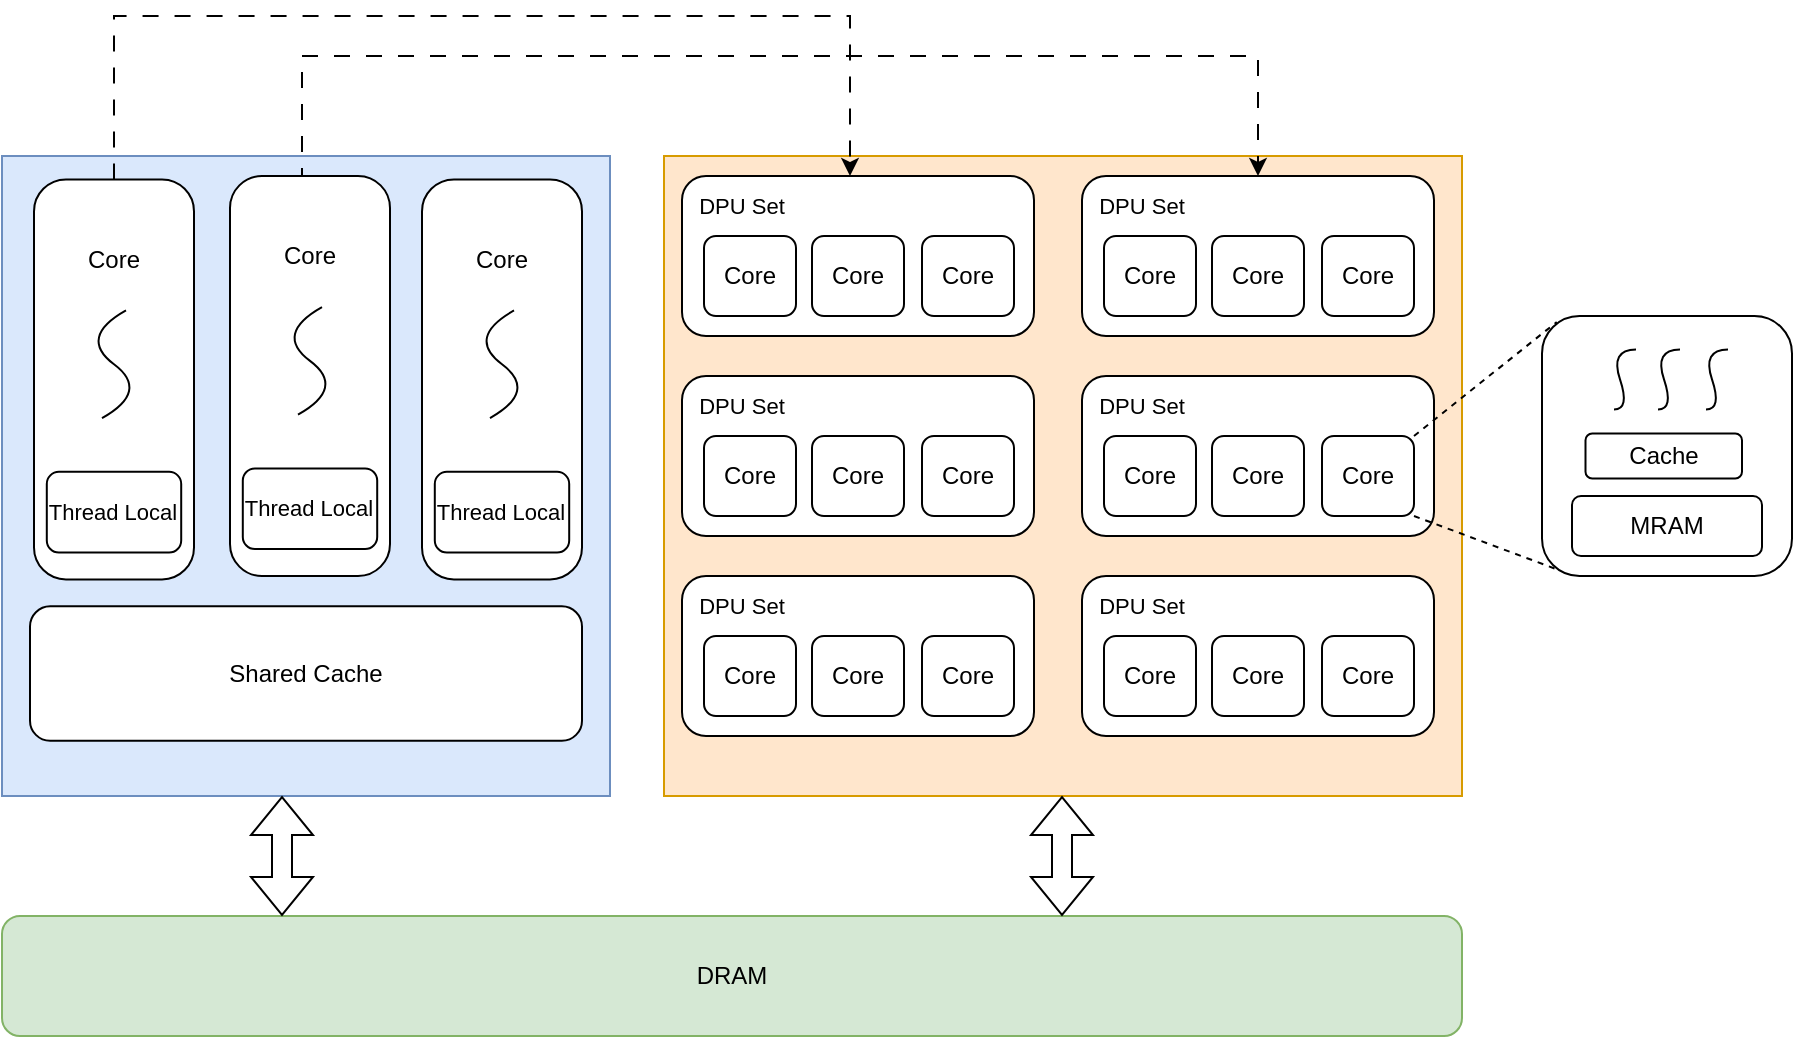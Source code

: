 <mxfile version="21.3.7" type="github">
  <diagram name="第 1 页" id="YpV4BYqwXD7lAimq6Zw4">
    <mxGraphModel dx="1006" dy="518" grid="1" gridSize="10" guides="1" tooltips="1" connect="1" arrows="1" fold="1" page="1" pageScale="1" pageWidth="827" pageHeight="1169" math="0" shadow="0">
      <root>
        <mxCell id="0" />
        <mxCell id="1" parent="0" />
        <mxCell id="1cPQjbSQhpeD4azFQnfo-101" value="" style="rounded=0;whiteSpace=wrap;html=1;fillColor=#ffe6cc;strokeColor=#d79b00;" parent="1" vertex="1">
          <mxGeometry x="371" y="220" width="399" height="320" as="geometry" />
        </mxCell>
        <mxCell id="1cPQjbSQhpeD4azFQnfo-99" value="" style="rounded=0;whiteSpace=wrap;html=1;fillColor=#dae8fc;strokeColor=#6c8ebf;" parent="1" vertex="1">
          <mxGeometry x="40" y="220" width="304" height="320" as="geometry" />
        </mxCell>
        <mxCell id="siJhHcLZKbI5iKl3aMoU-2" value="Shared Cache" style="rounded=1;whiteSpace=wrap;html=1;" parent="1" vertex="1">
          <mxGeometry x="54" y="445.172" width="276" height="67.241" as="geometry" />
        </mxCell>
        <mxCell id="1cPQjbSQhpeD4azFQnfo-12" value="DRAM" style="rounded=1;whiteSpace=wrap;html=1;fillColor=#d5e8d4;strokeColor=#82b366;" parent="1" vertex="1">
          <mxGeometry x="40" y="600" width="730" height="60" as="geometry" />
        </mxCell>
        <mxCell id="1cPQjbSQhpeD4azFQnfo-16" value="" style="group" parent="1" vertex="1" connectable="0">
          <mxGeometry x="56" y="231.72" width="80" height="200.0" as="geometry" />
        </mxCell>
        <mxCell id="siJhHcLZKbI5iKl3aMoU-3" value="Core" style="rounded=1;whiteSpace=wrap;html=1;spacingTop=0;spacingBottom=120;arcSize=20;spacingLeft=0;" parent="1cPQjbSQhpeD4azFQnfo-16" vertex="1">
          <mxGeometry width="80" height="200" as="geometry" />
        </mxCell>
        <mxCell id="1cPQjbSQhpeD4azFQnfo-1" value="&lt;font style=&quot;font-size: 11px;&quot;&gt;Thread Local&lt;/font&gt;" style="rounded=1;whiteSpace=wrap;html=1;fontSize=6;" parent="1cPQjbSQhpeD4azFQnfo-16" vertex="1">
          <mxGeometry x="6.4" y="146.211" width="67.2" height="40.345" as="geometry" />
        </mxCell>
        <mxCell id="1cPQjbSQhpeD4azFQnfo-2" value="" style="curved=1;endArrow=none;html=1;rounded=0;endFill=0;" parent="1cPQjbSQhpeD4azFQnfo-16" edge="1">
          <mxGeometry width="50" height="50" relative="1" as="geometry">
            <mxPoint x="34" y="119.314" as="sourcePoint" />
            <mxPoint x="46" y="65.521" as="targetPoint" />
            <Array as="points">
              <mxPoint x="58" y="105.866" />
              <mxPoint x="22" y="78.97" />
            </Array>
          </mxGeometry>
        </mxCell>
        <mxCell id="1cPQjbSQhpeD4azFQnfo-17" value="" style="group" parent="1" vertex="1" connectable="0">
          <mxGeometry x="154" y="230" width="80" height="200.0" as="geometry" />
        </mxCell>
        <mxCell id="1cPQjbSQhpeD4azFQnfo-18" value="Core" style="rounded=1;whiteSpace=wrap;html=1;spacingTop=0;spacingBottom=120;arcSize=20;spacingLeft=0;" parent="1cPQjbSQhpeD4azFQnfo-17" vertex="1">
          <mxGeometry width="80" height="200" as="geometry" />
        </mxCell>
        <mxCell id="1cPQjbSQhpeD4azFQnfo-19" value="&lt;font style=&quot;font-size: 11px;&quot;&gt;Thread Local&lt;/font&gt;" style="rounded=1;whiteSpace=wrap;html=1;fontSize=6;" parent="1cPQjbSQhpeD4azFQnfo-17" vertex="1">
          <mxGeometry x="6.4" y="146.211" width="67.2" height="40.345" as="geometry" />
        </mxCell>
        <mxCell id="1cPQjbSQhpeD4azFQnfo-20" value="" style="curved=1;endArrow=none;html=1;rounded=0;endFill=0;" parent="1cPQjbSQhpeD4azFQnfo-17" edge="1">
          <mxGeometry width="50" height="50" relative="1" as="geometry">
            <mxPoint x="34" y="119.314" as="sourcePoint" />
            <mxPoint x="46" y="65.521" as="targetPoint" />
            <Array as="points">
              <mxPoint x="58" y="105.866" />
              <mxPoint x="22" y="78.97" />
            </Array>
          </mxGeometry>
        </mxCell>
        <mxCell id="1cPQjbSQhpeD4azFQnfo-21" value="" style="group" parent="1" vertex="1" connectable="0">
          <mxGeometry x="250" y="231.72" width="80" height="200.0" as="geometry" />
        </mxCell>
        <mxCell id="1cPQjbSQhpeD4azFQnfo-22" value="Core" style="rounded=1;whiteSpace=wrap;html=1;spacingTop=0;spacingBottom=120;arcSize=20;spacingLeft=0;" parent="1cPQjbSQhpeD4azFQnfo-21" vertex="1">
          <mxGeometry width="80" height="200" as="geometry" />
        </mxCell>
        <mxCell id="1cPQjbSQhpeD4azFQnfo-23" value="&lt;font style=&quot;font-size: 11px;&quot;&gt;Thread Local&lt;/font&gt;" style="rounded=1;whiteSpace=wrap;html=1;fontSize=6;" parent="1cPQjbSQhpeD4azFQnfo-21" vertex="1">
          <mxGeometry x="6.4" y="146.211" width="67.2" height="40.345" as="geometry" />
        </mxCell>
        <mxCell id="1cPQjbSQhpeD4azFQnfo-24" value="" style="curved=1;endArrow=none;html=1;rounded=0;endFill=0;" parent="1cPQjbSQhpeD4azFQnfo-21" edge="1">
          <mxGeometry width="50" height="50" relative="1" as="geometry">
            <mxPoint x="34" y="119.314" as="sourcePoint" />
            <mxPoint x="46" y="65.521" as="targetPoint" />
            <Array as="points">
              <mxPoint x="58" y="105.866" />
              <mxPoint x="22" y="78.97" />
            </Array>
          </mxGeometry>
        </mxCell>
        <mxCell id="1cPQjbSQhpeD4azFQnfo-42" value="" style="group" parent="1" vertex="1" connectable="0">
          <mxGeometry x="380" y="230" width="176" height="80" as="geometry" />
        </mxCell>
        <mxCell id="1cPQjbSQhpeD4azFQnfo-15" value="" style="rounded=1;whiteSpace=wrap;html=1;movable=1;resizable=1;rotatable=1;deletable=1;editable=1;locked=0;connectable=1;" parent="1cPQjbSQhpeD4azFQnfo-42" vertex="1">
          <mxGeometry width="176" height="80" as="geometry" />
        </mxCell>
        <mxCell id="1cPQjbSQhpeD4azFQnfo-26" value="&lt;font style=&quot;font-size: 11px;&quot;&gt;DPU Set&lt;/font&gt;" style="text;html=1;strokeColor=none;fillColor=none;align=center;verticalAlign=middle;whiteSpace=wrap;rounded=0;fontSize=8;" parent="1cPQjbSQhpeD4azFQnfo-42" vertex="1">
          <mxGeometry width="60" height="30" as="geometry" />
        </mxCell>
        <mxCell id="1cPQjbSQhpeD4azFQnfo-27" value="Core" style="rounded=1;whiteSpace=wrap;html=1;" parent="1cPQjbSQhpeD4azFQnfo-42" vertex="1">
          <mxGeometry x="11" y="30" width="46" height="40" as="geometry" />
        </mxCell>
        <mxCell id="1cPQjbSQhpeD4azFQnfo-28" value="Core" style="rounded=1;whiteSpace=wrap;html=1;" parent="1cPQjbSQhpeD4azFQnfo-42" vertex="1">
          <mxGeometry x="65" y="30" width="46" height="40" as="geometry" />
        </mxCell>
        <mxCell id="1cPQjbSQhpeD4azFQnfo-29" value="Core" style="rounded=1;whiteSpace=wrap;html=1;" parent="1cPQjbSQhpeD4azFQnfo-42" vertex="1">
          <mxGeometry x="120" y="30" width="46" height="40" as="geometry" />
        </mxCell>
        <mxCell id="1cPQjbSQhpeD4azFQnfo-43" value="" style="group" parent="1" vertex="1" connectable="0">
          <mxGeometry x="580" y="230" width="176" height="80" as="geometry" />
        </mxCell>
        <mxCell id="1cPQjbSQhpeD4azFQnfo-44" value="" style="rounded=1;whiteSpace=wrap;html=1;movable=1;resizable=1;rotatable=1;deletable=1;editable=1;locked=0;connectable=1;" parent="1cPQjbSQhpeD4azFQnfo-43" vertex="1">
          <mxGeometry width="176" height="80" as="geometry" />
        </mxCell>
        <mxCell id="1cPQjbSQhpeD4azFQnfo-45" value="&lt;font style=&quot;font-size: 11px;&quot;&gt;DPU Set&lt;/font&gt;" style="text;html=1;strokeColor=none;fillColor=none;align=center;verticalAlign=middle;whiteSpace=wrap;rounded=0;fontSize=8;" parent="1cPQjbSQhpeD4azFQnfo-43" vertex="1">
          <mxGeometry width="60" height="30" as="geometry" />
        </mxCell>
        <mxCell id="1cPQjbSQhpeD4azFQnfo-46" value="Core" style="rounded=1;whiteSpace=wrap;html=1;" parent="1cPQjbSQhpeD4azFQnfo-43" vertex="1">
          <mxGeometry x="11" y="30" width="46" height="40" as="geometry" />
        </mxCell>
        <mxCell id="1cPQjbSQhpeD4azFQnfo-47" value="Core" style="rounded=1;whiteSpace=wrap;html=1;" parent="1cPQjbSQhpeD4azFQnfo-43" vertex="1">
          <mxGeometry x="65" y="30" width="46" height="40" as="geometry" />
        </mxCell>
        <mxCell id="1cPQjbSQhpeD4azFQnfo-48" value="Core" style="rounded=1;whiteSpace=wrap;html=1;" parent="1cPQjbSQhpeD4azFQnfo-43" vertex="1">
          <mxGeometry x="120" y="30" width="46" height="40" as="geometry" />
        </mxCell>
        <mxCell id="1cPQjbSQhpeD4azFQnfo-49" value="" style="group" parent="1" vertex="1" connectable="0">
          <mxGeometry x="380" y="330" width="176" height="80" as="geometry" />
        </mxCell>
        <mxCell id="1cPQjbSQhpeD4azFQnfo-50" value="" style="rounded=1;whiteSpace=wrap;html=1;movable=1;resizable=1;rotatable=1;deletable=1;editable=1;locked=0;connectable=1;" parent="1cPQjbSQhpeD4azFQnfo-49" vertex="1">
          <mxGeometry width="176" height="80" as="geometry" />
        </mxCell>
        <mxCell id="1cPQjbSQhpeD4azFQnfo-51" value="&lt;font style=&quot;font-size: 11px;&quot;&gt;DPU Set&lt;/font&gt;" style="text;html=1;strokeColor=none;fillColor=none;align=center;verticalAlign=middle;whiteSpace=wrap;rounded=0;fontSize=8;" parent="1cPQjbSQhpeD4azFQnfo-49" vertex="1">
          <mxGeometry width="60" height="30" as="geometry" />
        </mxCell>
        <mxCell id="1cPQjbSQhpeD4azFQnfo-52" value="Core" style="rounded=1;whiteSpace=wrap;html=1;" parent="1cPQjbSQhpeD4azFQnfo-49" vertex="1">
          <mxGeometry x="11" y="30" width="46" height="40" as="geometry" />
        </mxCell>
        <mxCell id="1cPQjbSQhpeD4azFQnfo-53" value="Core" style="rounded=1;whiteSpace=wrap;html=1;" parent="1cPQjbSQhpeD4azFQnfo-49" vertex="1">
          <mxGeometry x="65" y="30" width="46" height="40" as="geometry" />
        </mxCell>
        <mxCell id="1cPQjbSQhpeD4azFQnfo-54" value="Core" style="rounded=1;whiteSpace=wrap;html=1;" parent="1cPQjbSQhpeD4azFQnfo-49" vertex="1">
          <mxGeometry x="120" y="30" width="46" height="40" as="geometry" />
        </mxCell>
        <mxCell id="1cPQjbSQhpeD4azFQnfo-55" value="" style="group" parent="1" vertex="1" connectable="0">
          <mxGeometry x="580" y="330" width="176" height="80" as="geometry" />
        </mxCell>
        <mxCell id="1cPQjbSQhpeD4azFQnfo-56" value="" style="rounded=1;whiteSpace=wrap;html=1;movable=1;resizable=1;rotatable=1;deletable=1;editable=1;locked=0;connectable=1;" parent="1cPQjbSQhpeD4azFQnfo-55" vertex="1">
          <mxGeometry width="176" height="80" as="geometry" />
        </mxCell>
        <mxCell id="1cPQjbSQhpeD4azFQnfo-57" value="&lt;font style=&quot;font-size: 11px;&quot;&gt;DPU Set&lt;/font&gt;" style="text;html=1;strokeColor=none;fillColor=none;align=center;verticalAlign=middle;whiteSpace=wrap;rounded=0;fontSize=8;" parent="1cPQjbSQhpeD4azFQnfo-55" vertex="1">
          <mxGeometry width="60" height="30" as="geometry" />
        </mxCell>
        <mxCell id="1cPQjbSQhpeD4azFQnfo-58" value="Core" style="rounded=1;whiteSpace=wrap;html=1;" parent="1cPQjbSQhpeD4azFQnfo-55" vertex="1">
          <mxGeometry x="11" y="30" width="46" height="40" as="geometry" />
        </mxCell>
        <mxCell id="1cPQjbSQhpeD4azFQnfo-59" value="Core" style="rounded=1;whiteSpace=wrap;html=1;" parent="1cPQjbSQhpeD4azFQnfo-55" vertex="1">
          <mxGeometry x="65" y="30" width="46" height="40" as="geometry" />
        </mxCell>
        <mxCell id="1cPQjbSQhpeD4azFQnfo-60" value="Core" style="rounded=1;whiteSpace=wrap;html=1;" parent="1cPQjbSQhpeD4azFQnfo-55" vertex="1">
          <mxGeometry x="120" y="30" width="46" height="40" as="geometry" />
        </mxCell>
        <mxCell id="1cPQjbSQhpeD4azFQnfo-61" value="" style="group" parent="1" vertex="1" connectable="0">
          <mxGeometry x="380" y="430" width="176" height="80" as="geometry" />
        </mxCell>
        <mxCell id="1cPQjbSQhpeD4azFQnfo-62" value="" style="rounded=1;whiteSpace=wrap;html=1;movable=1;resizable=1;rotatable=1;deletable=1;editable=1;locked=0;connectable=1;" parent="1cPQjbSQhpeD4azFQnfo-61" vertex="1">
          <mxGeometry width="176" height="80" as="geometry" />
        </mxCell>
        <mxCell id="1cPQjbSQhpeD4azFQnfo-63" value="&lt;font style=&quot;font-size: 11px;&quot;&gt;DPU Set&lt;/font&gt;" style="text;html=1;strokeColor=none;fillColor=none;align=center;verticalAlign=middle;whiteSpace=wrap;rounded=0;fontSize=8;" parent="1cPQjbSQhpeD4azFQnfo-61" vertex="1">
          <mxGeometry width="60" height="30" as="geometry" />
        </mxCell>
        <mxCell id="1cPQjbSQhpeD4azFQnfo-64" value="Core" style="rounded=1;whiteSpace=wrap;html=1;" parent="1cPQjbSQhpeD4azFQnfo-61" vertex="1">
          <mxGeometry x="11" y="30" width="46" height="40" as="geometry" />
        </mxCell>
        <mxCell id="1cPQjbSQhpeD4azFQnfo-65" value="Core" style="rounded=1;whiteSpace=wrap;html=1;" parent="1cPQjbSQhpeD4azFQnfo-61" vertex="1">
          <mxGeometry x="65" y="30" width="46" height="40" as="geometry" />
        </mxCell>
        <mxCell id="1cPQjbSQhpeD4azFQnfo-66" value="Core" style="rounded=1;whiteSpace=wrap;html=1;" parent="1cPQjbSQhpeD4azFQnfo-61" vertex="1">
          <mxGeometry x="120" y="30" width="46" height="40" as="geometry" />
        </mxCell>
        <mxCell id="1cPQjbSQhpeD4azFQnfo-67" value="" style="group" parent="1" vertex="1" connectable="0">
          <mxGeometry x="580" y="430" width="176" height="80" as="geometry" />
        </mxCell>
        <mxCell id="1cPQjbSQhpeD4azFQnfo-68" value="" style="rounded=1;whiteSpace=wrap;html=1;movable=1;resizable=1;rotatable=1;deletable=1;editable=1;locked=0;connectable=1;" parent="1cPQjbSQhpeD4azFQnfo-67" vertex="1">
          <mxGeometry width="176" height="80" as="geometry" />
        </mxCell>
        <mxCell id="1cPQjbSQhpeD4azFQnfo-69" value="&lt;font style=&quot;font-size: 11px;&quot;&gt;DPU Set&lt;/font&gt;" style="text;html=1;strokeColor=none;fillColor=none;align=center;verticalAlign=middle;whiteSpace=wrap;rounded=0;fontSize=8;" parent="1cPQjbSQhpeD4azFQnfo-67" vertex="1">
          <mxGeometry width="60" height="30" as="geometry" />
        </mxCell>
        <mxCell id="1cPQjbSQhpeD4azFQnfo-70" value="Core" style="rounded=1;whiteSpace=wrap;html=1;" parent="1cPQjbSQhpeD4azFQnfo-67" vertex="1">
          <mxGeometry x="11" y="30" width="46" height="40" as="geometry" />
        </mxCell>
        <mxCell id="1cPQjbSQhpeD4azFQnfo-71" value="Core" style="rounded=1;whiteSpace=wrap;html=1;" parent="1cPQjbSQhpeD4azFQnfo-67" vertex="1">
          <mxGeometry x="65" y="30" width="46" height="40" as="geometry" />
        </mxCell>
        <mxCell id="1cPQjbSQhpeD4azFQnfo-72" value="Core" style="rounded=1;whiteSpace=wrap;html=1;" parent="1cPQjbSQhpeD4azFQnfo-67" vertex="1">
          <mxGeometry x="120" y="30" width="46" height="40" as="geometry" />
        </mxCell>
        <mxCell id="1cPQjbSQhpeD4azFQnfo-76" value="" style="edgeStyle=orthogonalEdgeStyle;rounded=0;orthogonalLoop=1;jettySize=auto;html=1;entryX=0.5;entryY=1;entryDx=0;entryDy=0;exitX=0.5;exitY=0;exitDx=0;exitDy=0;dashed=1;dashPattern=8 8;" parent="1" source="siJhHcLZKbI5iKl3aMoU-3" edge="1">
          <mxGeometry relative="1" as="geometry">
            <mxPoint x="464" y="230" as="targetPoint" />
            <Array as="points">
              <mxPoint x="96" y="150" />
              <mxPoint x="464" y="150" />
            </Array>
          </mxGeometry>
        </mxCell>
        <mxCell id="1cPQjbSQhpeD4azFQnfo-78" value="" style="edgeStyle=orthogonalEdgeStyle;rounded=0;orthogonalLoop=1;jettySize=auto;html=1;entryX=0.5;entryY=0;entryDx=0;entryDy=0;exitX=0.5;exitY=0;exitDx=0;exitDy=0;dashed=1;dashPattern=8 8;" parent="1" source="1cPQjbSQhpeD4azFQnfo-18" target="1cPQjbSQhpeD4azFQnfo-44" edge="1">
          <mxGeometry relative="1" as="geometry">
            <mxPoint x="220" y="230" as="sourcePoint" />
            <mxPoint x="572" y="228" as="targetPoint" />
            <Array as="points">
              <mxPoint x="190" y="230" />
              <mxPoint x="190" y="170" />
              <mxPoint x="668" y="170" />
            </Array>
          </mxGeometry>
        </mxCell>
        <mxCell id="1cPQjbSQhpeD4azFQnfo-94" value="" style="group" parent="1" vertex="1" connectable="0">
          <mxGeometry x="810" y="300" width="125" height="130" as="geometry" />
        </mxCell>
        <mxCell id="1cPQjbSQhpeD4azFQnfo-79" value="" style="rounded=1;whiteSpace=wrap;html=1;" parent="1cPQjbSQhpeD4azFQnfo-94" vertex="1">
          <mxGeometry width="125" height="130" as="geometry" />
        </mxCell>
        <mxCell id="1cPQjbSQhpeD4azFQnfo-80" value="MRAM" style="rounded=1;whiteSpace=wrap;html=1;" parent="1cPQjbSQhpeD4azFQnfo-94" vertex="1">
          <mxGeometry x="15" y="90" width="95" height="30" as="geometry" />
        </mxCell>
        <mxCell id="1cPQjbSQhpeD4azFQnfo-81" value="Cache" style="rounded=1;whiteSpace=wrap;html=1;" parent="1cPQjbSQhpeD4azFQnfo-94" vertex="1">
          <mxGeometry x="21.75" y="58.75" width="78.25" height="22.5" as="geometry" />
        </mxCell>
        <mxCell id="1cPQjbSQhpeD4azFQnfo-89" value="" style="curved=1;endArrow=none;html=1;rounded=0;endFill=0;" parent="1cPQjbSQhpeD4azFQnfo-94" edge="1">
          <mxGeometry width="50" height="50" relative="1" as="geometry">
            <mxPoint x="36" y="46.72" as="sourcePoint" />
            <mxPoint x="47" y="16.72" as="targetPoint" />
            <Array as="points">
              <mxPoint x="44" y="46.72" />
              <mxPoint x="34" y="16.72" />
            </Array>
          </mxGeometry>
        </mxCell>
        <mxCell id="1cPQjbSQhpeD4azFQnfo-92" value="" style="curved=1;endArrow=none;html=1;rounded=0;endFill=0;" parent="1cPQjbSQhpeD4azFQnfo-94" edge="1">
          <mxGeometry width="50" height="50" relative="1" as="geometry">
            <mxPoint x="58" y="46.72" as="sourcePoint" />
            <mxPoint x="69" y="16.72" as="targetPoint" />
            <Array as="points">
              <mxPoint x="66" y="46.72" />
              <mxPoint x="56" y="16.72" />
            </Array>
          </mxGeometry>
        </mxCell>
        <mxCell id="1cPQjbSQhpeD4azFQnfo-93" value="" style="curved=1;endArrow=none;html=1;rounded=0;endFill=0;spacingBottom=0;spacing=2;" parent="1cPQjbSQhpeD4azFQnfo-94" edge="1">
          <mxGeometry width="50" height="50" relative="1" as="geometry">
            <mxPoint x="82" y="46.72" as="sourcePoint" />
            <mxPoint x="93" y="16.72" as="targetPoint" />
            <Array as="points">
              <mxPoint x="90" y="46.72" />
              <mxPoint x="80" y="16.72" />
            </Array>
          </mxGeometry>
        </mxCell>
        <mxCell id="1cPQjbSQhpeD4azFQnfo-95" value="" style="endArrow=none;dashed=1;html=1;rounded=0;exitX=1;exitY=0;exitDx=0;exitDy=0;entryX=0.059;entryY=0.023;entryDx=0;entryDy=0;entryPerimeter=0;" parent="1" source="1cPQjbSQhpeD4azFQnfo-60" target="1cPQjbSQhpeD4azFQnfo-79" edge="1">
          <mxGeometry width="50" height="50" relative="1" as="geometry">
            <mxPoint x="750" y="360" as="sourcePoint" />
            <mxPoint x="800" y="310" as="targetPoint" />
          </mxGeometry>
        </mxCell>
        <mxCell id="1cPQjbSQhpeD4azFQnfo-96" value="" style="endArrow=none;dashed=1;html=1;rounded=0;exitX=1;exitY=1;exitDx=0;exitDy=0;entryX=0.053;entryY=0.972;entryDx=0;entryDy=0;entryPerimeter=0;" parent="1" source="1cPQjbSQhpeD4azFQnfo-60" target="1cPQjbSQhpeD4azFQnfo-79" edge="1">
          <mxGeometry width="50" height="50" relative="1" as="geometry">
            <mxPoint x="820" y="500" as="sourcePoint" />
            <mxPoint x="820" y="430" as="targetPoint" />
          </mxGeometry>
        </mxCell>
        <mxCell id="dCZSNYyUi1ErJFpJFx5g-1" value="" style="shape=flexArrow;endArrow=classic;startArrow=classic;html=1;rounded=0;" edge="1" parent="1">
          <mxGeometry width="100" height="100" relative="1" as="geometry">
            <mxPoint x="180" y="600" as="sourcePoint" />
            <mxPoint x="180" y="540" as="targetPoint" />
          </mxGeometry>
        </mxCell>
        <mxCell id="dCZSNYyUi1ErJFpJFx5g-2" value="" style="shape=flexArrow;endArrow=classic;startArrow=classic;html=1;rounded=0;" edge="1" parent="1">
          <mxGeometry width="100" height="100" relative="1" as="geometry">
            <mxPoint x="570" y="600" as="sourcePoint" />
            <mxPoint x="570" y="540" as="targetPoint" />
          </mxGeometry>
        </mxCell>
      </root>
    </mxGraphModel>
  </diagram>
</mxfile>

